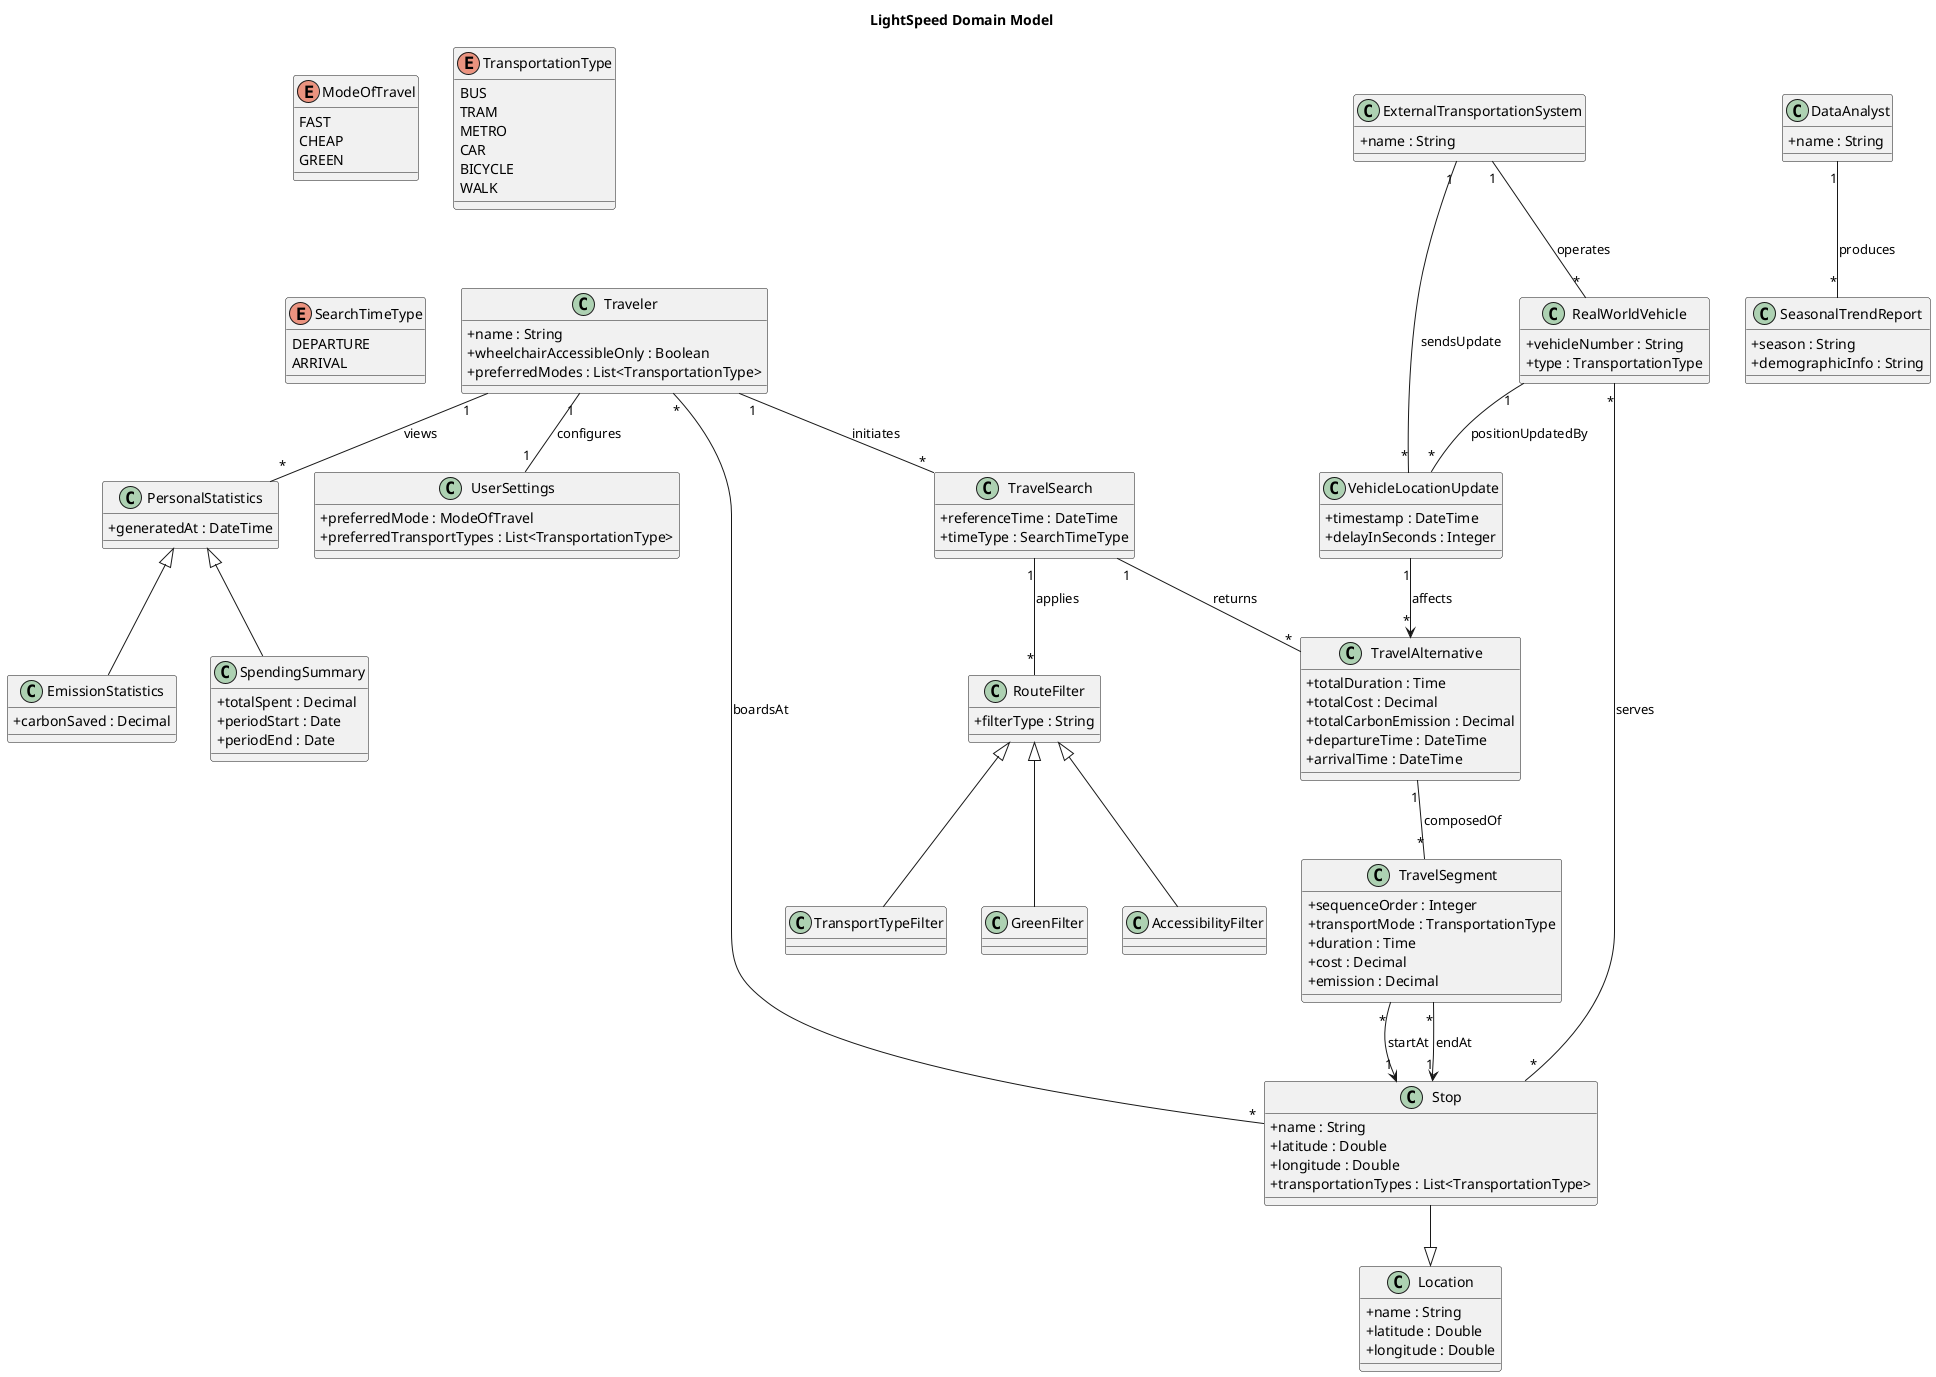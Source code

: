 @startuml domain_model_expanded
title LightSpeed Domain Model 
skinparam classAttributeIconSize 0
skinparam packageStyle rectangle

'=== Core Universals (Classes) ===
class Traveler {
  + name : String
  + wheelchairAccessibleOnly : Boolean
  + preferredModes : List<TransportationType>
}

class UserSettings {
  + preferredMode : ModeOfTravel
  + preferredTransportTypes : List<TransportationType>
}

class DataAnalyst {
  + name : String
}

class Stop {
  + name : String
  + latitude : Double
  + longitude : Double
  + transportationTypes : List<TransportationType>
}

class Location {
  + name : String
  + latitude : Double
  + longitude : Double
}

class TravelSearch {
  + referenceTime : DateTime
  + timeType : SearchTimeType
}

class TravelAlternative {
  + totalDuration : Time
  + totalCost : Decimal
  + totalCarbonEmission : Decimal
  + departureTime : DateTime
  + arrivalTime : DateTime
}

class TravelSegment {
  + sequenceOrder : Integer
  + transportMode : TransportationType
  + duration : Time
  + cost : Decimal
  + emission : Decimal
}

class RealWorldVehicle {
  + vehicleNumber : String
  + type : TransportationType
}

class VehicleLocationUpdate {
  + timestamp : DateTime
  + delayInSeconds : Integer
}

class ExternalTransportationSystem {
  + name : String
}

class PersonalStatistics {
  + generatedAt : DateTime
}

class EmissionStatistics {
  + carbonSaved : Decimal
}

class SpendingSummary {
  + totalSpent : Decimal
  + periodStart : Date
  + periodEnd : Date
}

class SeasonalTrendReport {
  + season : String
  + demographicInfo : String
}

class RouteFilter {
  + filterType : String
}

class GreenFilter
class AccessibilityFilter
class TransportTypeFilter

'=== Enums ===
enum ModeOfTravel {
  FAST
  CHEAP
  GREEN
}
enum TransportationType {
  BUS
  TRAM
  METRO
  CAR
  BICYCLE
  WALK
}
enum SearchTimeType {
  DEPARTURE
  ARRIVAL
}

'=== Relations and Associations ===

'--- Users ---
Traveler "1" -- "1" UserSettings : configures
Traveler "1" -- "*" TravelSearch : initiates
Traveler "1" -- "*" PersonalStatistics : views
DataAnalyst "1" -- "*" SeasonalTrendReport : produces

'--- Search and Results ---
TravelSearch "1" -- "*" TravelAlternative : returns
TravelSearch "1" -- "*" RouteFilter : applies

RouteFilter <|-- GreenFilter
RouteFilter <|-- AccessibilityFilter
RouteFilter <|-- TransportTypeFilter

'--- Alternatives and Segments ---
TravelAlternative "1" -- "*" TravelSegment : composedOf

'--- Segments and Stops ---
TravelSegment "*" --> "1" Stop : startAt
TravelSegment "*" --> "1" Stop : endAt

'--- Real World Entities ---
ExternalTransportationSystem "1" -- "*" RealWorldVehicle : operates
ExternalTransportationSystem "1" -- "*" VehicleLocationUpdate : sendsUpdate

RealWorldVehicle "*" -- "*" Stop : serves
RealWorldVehicle "1" -- "*" VehicleLocationUpdate : positionUpdatedBy

'--- Vehicle updates impact travel ---
VehicleLocationUpdate "1" --> "*" TravelAlternative : affects

'--- Travelers interact with Stops ---
Traveler "*" -- "*" Stop : boardsAt

'--- Locations generalize Stops ---
Stop --|> Location

'--- Personal Statistics Specializations ---
PersonalStatistics <|-- EmissionStatistics
PersonalStatistics <|-- SpendingSummary

@enduml
